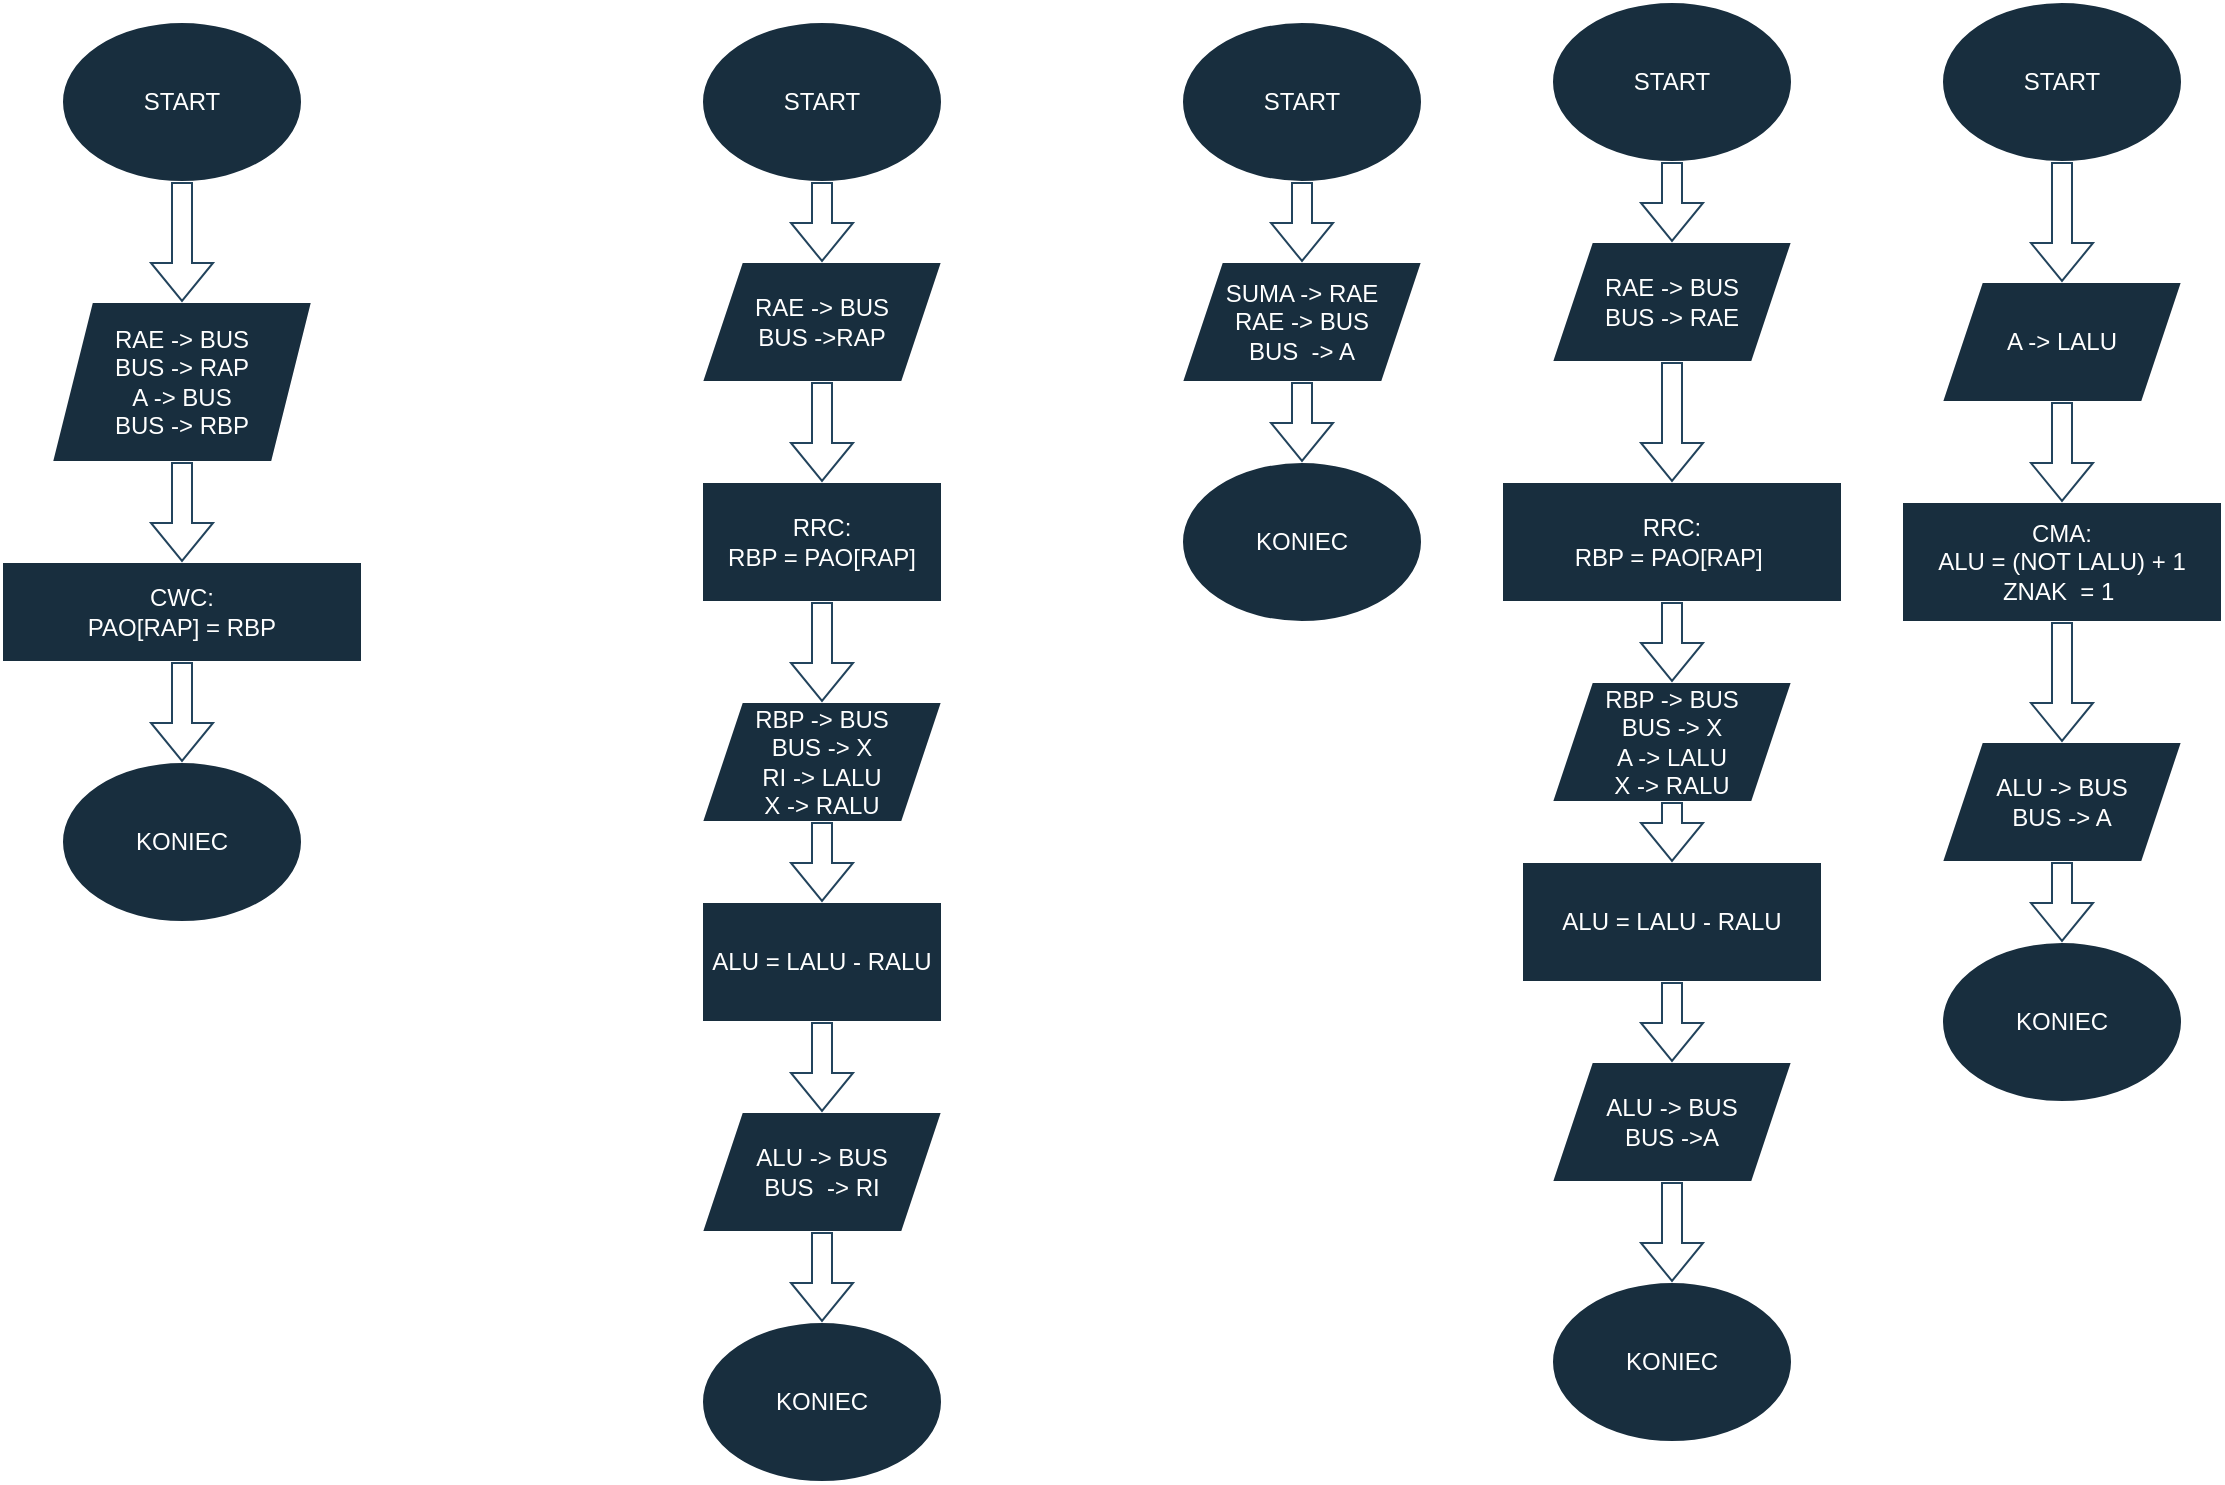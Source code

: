 <mxfile version="22.1.3" type="device">
  <diagram id="C5RBs43oDa-KdzZeNtuy" name="Page-1">
    <mxGraphModel dx="472" dy="748" grid="1" gridSize="10" guides="1" tooltips="1" connect="1" arrows="1" fold="1" page="1" pageScale="1" pageWidth="827" pageHeight="1169" background="#ffffff" math="0" shadow="0">
      <root>
        <mxCell id="WIyWlLk6GJQsqaUBKTNV-0" />
        <mxCell id="WIyWlLk6GJQsqaUBKTNV-1" parent="WIyWlLk6GJQsqaUBKTNV-0" />
        <mxCell id="GKH92N6BGslbQWLBMuUn-0" value="START" style="ellipse;whiteSpace=wrap;html=1;labelBackgroundColor=none;fillColor=#182E3E;strokeColor=#FFFFFF;fontColor=#FFFFFF;" vertex="1" parent="WIyWlLk6GJQsqaUBKTNV-1">
          <mxGeometry x="965" y="30" width="120" height="80" as="geometry" />
        </mxCell>
        <mxCell id="GKH92N6BGslbQWLBMuUn-1" value="RAE -&amp;gt; BUS&lt;br&gt;BUS -&amp;gt; RAE" style="shape=parallelogram;perimeter=parallelogramPerimeter;whiteSpace=wrap;html=1;fixedSize=1;labelBackgroundColor=none;fillColor=#182E3E;strokeColor=#FFFFFF;fontColor=#FFFFFF;" vertex="1" parent="WIyWlLk6GJQsqaUBKTNV-1">
          <mxGeometry x="965" y="150" width="120" height="60" as="geometry" />
        </mxCell>
        <mxCell id="GKH92N6BGslbQWLBMuUn-2" value="RRC:&lt;br&gt;RBP = PAO[RAP]&amp;nbsp;" style="rounded=0;whiteSpace=wrap;html=1;labelBackgroundColor=none;fillColor=#182E3E;strokeColor=#FFFFFF;fontColor=#FFFFFF;" vertex="1" parent="WIyWlLk6GJQsqaUBKTNV-1">
          <mxGeometry x="940" y="270" width="170" height="60" as="geometry" />
        </mxCell>
        <mxCell id="GKH92N6BGslbQWLBMuUn-3" value="RBP -&amp;gt; BUS&lt;br&gt;BUS -&amp;gt; X&lt;br&gt;A -&amp;gt; LALU&lt;br&gt;X -&amp;gt; RALU" style="shape=parallelogram;perimeter=parallelogramPerimeter;whiteSpace=wrap;html=1;fixedSize=1;labelBackgroundColor=none;fillColor=#182E3E;strokeColor=#FFFFFF;fontColor=#FFFFFF;" vertex="1" parent="WIyWlLk6GJQsqaUBKTNV-1">
          <mxGeometry x="965" y="370" width="120" height="60" as="geometry" />
        </mxCell>
        <mxCell id="GKH92N6BGslbQWLBMuUn-4" value="ALU = LALU - RALU" style="rounded=0;whiteSpace=wrap;html=1;labelBackgroundColor=none;fillColor=#182E3E;strokeColor=#FFFFFF;fontColor=#FFFFFF;" vertex="1" parent="WIyWlLk6GJQsqaUBKTNV-1">
          <mxGeometry x="950" y="460" width="150" height="60" as="geometry" />
        </mxCell>
        <mxCell id="GKH92N6BGslbQWLBMuUn-5" value="ALU -&amp;gt; BUS&lt;br&gt;BUS -&amp;gt;A" style="shape=parallelogram;perimeter=parallelogramPerimeter;whiteSpace=wrap;html=1;fixedSize=1;labelBackgroundColor=none;fillColor=#182E3E;strokeColor=#FFFFFF;fontColor=#FFFFFF;" vertex="1" parent="WIyWlLk6GJQsqaUBKTNV-1">
          <mxGeometry x="965" y="560" width="120" height="60" as="geometry" />
        </mxCell>
        <mxCell id="GKH92N6BGslbQWLBMuUn-6" value="KONIEC" style="ellipse;whiteSpace=wrap;html=1;labelBackgroundColor=none;fillColor=#182E3E;strokeColor=#FFFFFF;fontColor=#FFFFFF;" vertex="1" parent="WIyWlLk6GJQsqaUBKTNV-1">
          <mxGeometry x="965" y="670" width="120" height="80" as="geometry" />
        </mxCell>
        <mxCell id="GKH92N6BGslbQWLBMuUn-8" value="" style="shape=flexArrow;endArrow=classic;html=1;rounded=0;labelBackgroundColor=none;strokeColor=#23445D;fontColor=default;" edge="1" parent="WIyWlLk6GJQsqaUBKTNV-1" source="GKH92N6BGslbQWLBMuUn-0" target="GKH92N6BGslbQWLBMuUn-1">
          <mxGeometry width="50" height="50" relative="1" as="geometry">
            <mxPoint x="1015" y="430" as="sourcePoint" />
            <mxPoint x="1065" y="380" as="targetPoint" />
          </mxGeometry>
        </mxCell>
        <mxCell id="GKH92N6BGslbQWLBMuUn-9" value="" style="shape=flexArrow;endArrow=classic;html=1;rounded=0;labelBackgroundColor=none;strokeColor=#23445D;fontColor=default;" edge="1" parent="WIyWlLk6GJQsqaUBKTNV-1" source="GKH92N6BGslbQWLBMuUn-1" target="GKH92N6BGslbQWLBMuUn-2">
          <mxGeometry width="50" height="50" relative="1" as="geometry">
            <mxPoint x="1015" y="430" as="sourcePoint" />
            <mxPoint x="1065" y="380" as="targetPoint" />
          </mxGeometry>
        </mxCell>
        <mxCell id="GKH92N6BGslbQWLBMuUn-10" value="" style="shape=flexArrow;endArrow=classic;html=1;rounded=0;labelBackgroundColor=none;strokeColor=#23445D;fontColor=default;" edge="1" parent="WIyWlLk6GJQsqaUBKTNV-1" source="GKH92N6BGslbQWLBMuUn-2" target="GKH92N6BGslbQWLBMuUn-3">
          <mxGeometry width="50" height="50" relative="1" as="geometry">
            <mxPoint x="1185" y="390" as="sourcePoint" />
            <mxPoint x="1235" y="340" as="targetPoint" />
          </mxGeometry>
        </mxCell>
        <mxCell id="GKH92N6BGslbQWLBMuUn-12" value="" style="shape=flexArrow;endArrow=classic;html=1;rounded=0;labelBackgroundColor=none;strokeColor=#23445D;fontColor=default;" edge="1" parent="WIyWlLk6GJQsqaUBKTNV-1" source="GKH92N6BGslbQWLBMuUn-3" target="GKH92N6BGslbQWLBMuUn-4">
          <mxGeometry width="50" height="50" relative="1" as="geometry">
            <mxPoint x="1015" y="430" as="sourcePoint" />
            <mxPoint x="1065" y="380" as="targetPoint" />
          </mxGeometry>
        </mxCell>
        <mxCell id="GKH92N6BGslbQWLBMuUn-13" value="" style="shape=flexArrow;endArrow=classic;html=1;rounded=0;entryX=0.5;entryY=0;entryDx=0;entryDy=0;labelBackgroundColor=none;strokeColor=#23445D;fontColor=default;" edge="1" parent="WIyWlLk6GJQsqaUBKTNV-1" source="GKH92N6BGslbQWLBMuUn-4" target="GKH92N6BGslbQWLBMuUn-5">
          <mxGeometry width="50" height="50" relative="1" as="geometry">
            <mxPoint x="1155" y="430" as="sourcePoint" />
            <mxPoint x="1205" y="380" as="targetPoint" />
          </mxGeometry>
        </mxCell>
        <mxCell id="GKH92N6BGslbQWLBMuUn-14" value="" style="shape=flexArrow;endArrow=classic;html=1;rounded=0;labelBackgroundColor=none;strokeColor=#23445D;fontColor=default;" edge="1" parent="WIyWlLk6GJQsqaUBKTNV-1" source="GKH92N6BGslbQWLBMuUn-5" target="GKH92N6BGslbQWLBMuUn-6">
          <mxGeometry width="50" height="50" relative="1" as="geometry">
            <mxPoint x="1015" y="430" as="sourcePoint" />
            <mxPoint x="1065" y="380" as="targetPoint" />
          </mxGeometry>
        </mxCell>
        <mxCell id="GKH92N6BGslbQWLBMuUn-15" value="START" style="ellipse;whiteSpace=wrap;html=1;strokeColor=#FFFFFF;fontColor=#FFFFFF;fillColor=#182E3E;" vertex="1" parent="WIyWlLk6GJQsqaUBKTNV-1">
          <mxGeometry x="1160" y="30" width="120" height="80" as="geometry" />
        </mxCell>
        <mxCell id="GKH92N6BGslbQWLBMuUn-16" value="A -&amp;gt; LALU" style="shape=parallelogram;perimeter=parallelogramPerimeter;whiteSpace=wrap;html=1;fixedSize=1;strokeColor=#FFFFFF;fontColor=#FFFFFF;fillColor=#182E3E;" vertex="1" parent="WIyWlLk6GJQsqaUBKTNV-1">
          <mxGeometry x="1160" y="170" width="120" height="60" as="geometry" />
        </mxCell>
        <mxCell id="GKH92N6BGslbQWLBMuUn-17" value="CMA:&lt;br&gt;ALU = (NOT LALU) + 1&lt;br&gt;ZNAK&amp;nbsp; = 1&amp;nbsp;" style="rounded=0;whiteSpace=wrap;html=1;strokeColor=#FFFFFF;fontColor=#FFFFFF;fillColor=#182E3E;" vertex="1" parent="WIyWlLk6GJQsqaUBKTNV-1">
          <mxGeometry x="1140" y="280" width="160" height="60" as="geometry" />
        </mxCell>
        <mxCell id="GKH92N6BGslbQWLBMuUn-18" value="ALU -&amp;gt; BUS&lt;br&gt;BUS -&amp;gt; A" style="shape=parallelogram;perimeter=parallelogramPerimeter;whiteSpace=wrap;html=1;fixedSize=1;strokeColor=#FFFFFF;fontColor=#FFFFFF;fillColor=#182E3E;" vertex="1" parent="WIyWlLk6GJQsqaUBKTNV-1">
          <mxGeometry x="1160" y="400" width="120" height="60" as="geometry" />
        </mxCell>
        <mxCell id="GKH92N6BGslbQWLBMuUn-19" value="KONIEC" style="ellipse;whiteSpace=wrap;html=1;strokeColor=#FFFFFF;fontColor=#FFFFFF;fillColor=#182E3E;" vertex="1" parent="WIyWlLk6GJQsqaUBKTNV-1">
          <mxGeometry x="1160" y="500" width="120" height="80" as="geometry" />
        </mxCell>
        <mxCell id="GKH92N6BGslbQWLBMuUn-20" value="" style="shape=flexArrow;endArrow=classic;html=1;rounded=0;strokeColor=#23445D;" edge="1" parent="WIyWlLk6GJQsqaUBKTNV-1" source="GKH92N6BGslbQWLBMuUn-15" target="GKH92N6BGslbQWLBMuUn-16">
          <mxGeometry width="50" height="50" relative="1" as="geometry">
            <mxPoint x="1050" y="430" as="sourcePoint" />
            <mxPoint x="1100" y="380" as="targetPoint" />
          </mxGeometry>
        </mxCell>
        <mxCell id="GKH92N6BGslbQWLBMuUn-21" value="" style="shape=flexArrow;endArrow=classic;html=1;rounded=0;strokeColor=#23445D;" edge="1" parent="WIyWlLk6GJQsqaUBKTNV-1" source="GKH92N6BGslbQWLBMuUn-16" target="GKH92N6BGslbQWLBMuUn-17">
          <mxGeometry width="50" height="50" relative="1" as="geometry">
            <mxPoint x="1050" y="430" as="sourcePoint" />
            <mxPoint x="1100" y="380" as="targetPoint" />
          </mxGeometry>
        </mxCell>
        <mxCell id="GKH92N6BGslbQWLBMuUn-22" value="" style="shape=flexArrow;endArrow=classic;html=1;rounded=0;strokeColor=#23445D;" edge="1" parent="WIyWlLk6GJQsqaUBKTNV-1" source="GKH92N6BGslbQWLBMuUn-17" target="GKH92N6BGslbQWLBMuUn-18">
          <mxGeometry width="50" height="50" relative="1" as="geometry">
            <mxPoint x="1050" y="430" as="sourcePoint" />
            <mxPoint x="1100" y="380" as="targetPoint" />
          </mxGeometry>
        </mxCell>
        <mxCell id="GKH92N6BGslbQWLBMuUn-23" value="" style="shape=flexArrow;endArrow=classic;html=1;rounded=0;strokeColor=#23445D;" edge="1" parent="WIyWlLk6GJQsqaUBKTNV-1" source="GKH92N6BGslbQWLBMuUn-18" target="GKH92N6BGslbQWLBMuUn-19">
          <mxGeometry width="50" height="50" relative="1" as="geometry">
            <mxPoint x="1050" y="430" as="sourcePoint" />
            <mxPoint x="1100" y="380" as="targetPoint" />
          </mxGeometry>
        </mxCell>
        <mxCell id="GKH92N6BGslbQWLBMuUn-24" value="START" style="ellipse;whiteSpace=wrap;html=1;strokeColor=#FFFFFF;fontColor=#FFFFFF;fillColor=#182E3E;" vertex="1" parent="WIyWlLk6GJQsqaUBKTNV-1">
          <mxGeometry x="780" y="40" width="120" height="80" as="geometry" />
        </mxCell>
        <mxCell id="GKH92N6BGslbQWLBMuUn-25" value="SUMA -&amp;gt; RAE&lt;br&gt;RAE -&amp;gt; BUS&lt;br&gt;BUS&amp;nbsp; -&amp;gt; A" style="shape=parallelogram;perimeter=parallelogramPerimeter;whiteSpace=wrap;html=1;fixedSize=1;strokeColor=#FFFFFF;fontColor=#FFFFFF;fillColor=#182E3E;" vertex="1" parent="WIyWlLk6GJQsqaUBKTNV-1">
          <mxGeometry x="780" y="160" width="120" height="60" as="geometry" />
        </mxCell>
        <mxCell id="GKH92N6BGslbQWLBMuUn-26" value="KONIEC" style="ellipse;whiteSpace=wrap;html=1;strokeColor=#FFFFFF;fontColor=#FFFFFF;fillColor=#182E3E;" vertex="1" parent="WIyWlLk6GJQsqaUBKTNV-1">
          <mxGeometry x="780" y="260" width="120" height="80" as="geometry" />
        </mxCell>
        <mxCell id="GKH92N6BGslbQWLBMuUn-27" value="" style="shape=flexArrow;endArrow=classic;html=1;rounded=0;strokeColor=#23445D;" edge="1" parent="WIyWlLk6GJQsqaUBKTNV-1" source="GKH92N6BGslbQWLBMuUn-24" target="GKH92N6BGslbQWLBMuUn-25">
          <mxGeometry width="50" height="50" relative="1" as="geometry">
            <mxPoint x="1010" y="420" as="sourcePoint" />
            <mxPoint x="1060" y="370" as="targetPoint" />
          </mxGeometry>
        </mxCell>
        <mxCell id="GKH92N6BGslbQWLBMuUn-28" value="" style="shape=flexArrow;endArrow=classic;html=1;rounded=0;strokeColor=#23445D;" edge="1" parent="WIyWlLk6GJQsqaUBKTNV-1" source="GKH92N6BGslbQWLBMuUn-25" target="GKH92N6BGslbQWLBMuUn-26">
          <mxGeometry width="50" height="50" relative="1" as="geometry">
            <mxPoint x="1010" y="420" as="sourcePoint" />
            <mxPoint x="1060" y="370" as="targetPoint" />
          </mxGeometry>
        </mxCell>
        <mxCell id="GKH92N6BGslbQWLBMuUn-29" value="START" style="ellipse;whiteSpace=wrap;html=1;strokeColor=#FFFFFF;fontColor=#FFFFFF;fillColor=#182E3E;" vertex="1" parent="WIyWlLk6GJQsqaUBKTNV-1">
          <mxGeometry x="540" y="40" width="120" height="80" as="geometry" />
        </mxCell>
        <mxCell id="GKH92N6BGslbQWLBMuUn-30" value="RAE -&amp;gt; BUS&lt;br&gt;BUS -&amp;gt;RAP" style="shape=parallelogram;perimeter=parallelogramPerimeter;whiteSpace=wrap;html=1;fixedSize=1;strokeColor=#FFFFFF;fontColor=#FFFFFF;fillColor=#182E3E;" vertex="1" parent="WIyWlLk6GJQsqaUBKTNV-1">
          <mxGeometry x="540" y="160" width="120" height="60" as="geometry" />
        </mxCell>
        <mxCell id="GKH92N6BGslbQWLBMuUn-31" value="RRC:&lt;br&gt;RBP = PAO[RAP]" style="rounded=0;whiteSpace=wrap;html=1;strokeColor=#FFFFFF;fontColor=#FFFFFF;fillColor=#182E3E;" vertex="1" parent="WIyWlLk6GJQsqaUBKTNV-1">
          <mxGeometry x="540" y="270" width="120" height="60" as="geometry" />
        </mxCell>
        <mxCell id="GKH92N6BGslbQWLBMuUn-32" value="RBP -&amp;gt; BUS&lt;br&gt;BUS -&amp;gt; X&lt;br&gt;RI -&amp;gt; LALU&lt;br&gt;X -&amp;gt; RALU" style="shape=parallelogram;perimeter=parallelogramPerimeter;whiteSpace=wrap;html=1;fixedSize=1;strokeColor=#FFFFFF;fontColor=#FFFFFF;fillColor=#182E3E;" vertex="1" parent="WIyWlLk6GJQsqaUBKTNV-1">
          <mxGeometry x="540" y="380" width="120" height="60" as="geometry" />
        </mxCell>
        <mxCell id="GKH92N6BGslbQWLBMuUn-33" value="ALU = LALU - RALU" style="rounded=0;whiteSpace=wrap;html=1;strokeColor=#FFFFFF;fontColor=#FFFFFF;fillColor=#182E3E;" vertex="1" parent="WIyWlLk6GJQsqaUBKTNV-1">
          <mxGeometry x="540" y="480" width="120" height="60" as="geometry" />
        </mxCell>
        <mxCell id="GKH92N6BGslbQWLBMuUn-34" value="ALU -&amp;gt; BUS&lt;br&gt;BUS&amp;nbsp; -&amp;gt; RI" style="shape=parallelogram;perimeter=parallelogramPerimeter;whiteSpace=wrap;html=1;fixedSize=1;strokeColor=#FFFFFF;fontColor=#FFFFFF;fillColor=#182E3E;" vertex="1" parent="WIyWlLk6GJQsqaUBKTNV-1">
          <mxGeometry x="540" y="585" width="120" height="60" as="geometry" />
        </mxCell>
        <mxCell id="GKH92N6BGslbQWLBMuUn-35" value="KONIEC" style="ellipse;whiteSpace=wrap;html=1;strokeColor=#FFFFFF;fontColor=#FFFFFF;fillColor=#182E3E;" vertex="1" parent="WIyWlLk6GJQsqaUBKTNV-1">
          <mxGeometry x="540" y="690" width="120" height="80" as="geometry" />
        </mxCell>
        <mxCell id="GKH92N6BGslbQWLBMuUn-36" value="" style="shape=flexArrow;endArrow=classic;html=1;rounded=0;strokeColor=#23445D;" edge="1" parent="WIyWlLk6GJQsqaUBKTNV-1" source="GKH92N6BGslbQWLBMuUn-29" target="GKH92N6BGslbQWLBMuUn-30">
          <mxGeometry width="50" height="50" relative="1" as="geometry">
            <mxPoint x="690" y="410" as="sourcePoint" />
            <mxPoint x="740" y="360" as="targetPoint" />
          </mxGeometry>
        </mxCell>
        <mxCell id="GKH92N6BGslbQWLBMuUn-37" value="" style="shape=flexArrow;endArrow=classic;html=1;rounded=0;strokeColor=#23445D;exitX=0.5;exitY=1;exitDx=0;exitDy=0;" edge="1" parent="WIyWlLk6GJQsqaUBKTNV-1" source="GKH92N6BGslbQWLBMuUn-30" target="GKH92N6BGslbQWLBMuUn-31">
          <mxGeometry width="50" height="50" relative="1" as="geometry">
            <mxPoint x="690" y="410" as="sourcePoint" />
            <mxPoint x="740" y="360" as="targetPoint" />
          </mxGeometry>
        </mxCell>
        <mxCell id="GKH92N6BGslbQWLBMuUn-38" value="" style="shape=flexArrow;endArrow=classic;html=1;rounded=0;strokeColor=#23445D;" edge="1" parent="WIyWlLk6GJQsqaUBKTNV-1" source="GKH92N6BGslbQWLBMuUn-31" target="GKH92N6BGslbQWLBMuUn-32">
          <mxGeometry width="50" height="50" relative="1" as="geometry">
            <mxPoint x="690" y="410" as="sourcePoint" />
            <mxPoint x="740" y="360" as="targetPoint" />
          </mxGeometry>
        </mxCell>
        <mxCell id="GKH92N6BGslbQWLBMuUn-39" value="" style="shape=flexArrow;endArrow=classic;html=1;rounded=0;strokeColor=#23445D;" edge="1" parent="WIyWlLk6GJQsqaUBKTNV-1" source="GKH92N6BGslbQWLBMuUn-32" target="GKH92N6BGslbQWLBMuUn-33">
          <mxGeometry width="50" height="50" relative="1" as="geometry">
            <mxPoint x="690" y="410" as="sourcePoint" />
            <mxPoint x="740" y="360" as="targetPoint" />
          </mxGeometry>
        </mxCell>
        <mxCell id="GKH92N6BGslbQWLBMuUn-40" value="" style="shape=flexArrow;endArrow=classic;html=1;rounded=0;strokeColor=#23445D;" edge="1" parent="WIyWlLk6GJQsqaUBKTNV-1" source="GKH92N6BGslbQWLBMuUn-33" target="GKH92N6BGslbQWLBMuUn-34">
          <mxGeometry width="50" height="50" relative="1" as="geometry">
            <mxPoint x="690" y="410" as="sourcePoint" />
            <mxPoint x="740" y="360" as="targetPoint" />
          </mxGeometry>
        </mxCell>
        <mxCell id="GKH92N6BGslbQWLBMuUn-41" value="" style="shape=flexArrow;endArrow=classic;html=1;rounded=0;strokeColor=#23445D;" edge="1" parent="WIyWlLk6GJQsqaUBKTNV-1" source="GKH92N6BGslbQWLBMuUn-34" target="GKH92N6BGslbQWLBMuUn-35">
          <mxGeometry width="50" height="50" relative="1" as="geometry">
            <mxPoint x="690" y="410" as="sourcePoint" />
            <mxPoint x="740" y="360" as="targetPoint" />
          </mxGeometry>
        </mxCell>
        <mxCell id="GKH92N6BGslbQWLBMuUn-42" value="START" style="ellipse;whiteSpace=wrap;html=1;strokeColor=#FFFFFF;fontColor=#FFFFFF;fillColor=#182E3E;" vertex="1" parent="WIyWlLk6GJQsqaUBKTNV-1">
          <mxGeometry x="220" y="40" width="120" height="80" as="geometry" />
        </mxCell>
        <mxCell id="GKH92N6BGslbQWLBMuUn-43" value="RAE -&amp;gt; BUS&lt;br&gt;BUS -&amp;gt; RAP&lt;br&gt;A -&amp;gt; BUS&lt;br&gt;BUS -&amp;gt; RBP" style="shape=parallelogram;perimeter=parallelogramPerimeter;whiteSpace=wrap;html=1;fixedSize=1;strokeColor=#FFFFFF;fontColor=#FFFFFF;fillColor=#182E3E;" vertex="1" parent="WIyWlLk6GJQsqaUBKTNV-1">
          <mxGeometry x="215" y="180" width="130" height="80" as="geometry" />
        </mxCell>
        <mxCell id="GKH92N6BGslbQWLBMuUn-44" value="CWC:&lt;br&gt;PAO[RAP] = RBP" style="rounded=0;whiteSpace=wrap;html=1;strokeColor=#FFFFFF;fontColor=#FFFFFF;fillColor=#182E3E;" vertex="1" parent="WIyWlLk6GJQsqaUBKTNV-1">
          <mxGeometry x="190" y="310" width="180" height="50" as="geometry" />
        </mxCell>
        <mxCell id="GKH92N6BGslbQWLBMuUn-45" value="KONIEC" style="ellipse;whiteSpace=wrap;html=1;strokeColor=#FFFFFF;fontColor=#FFFFFF;fillColor=#182E3E;" vertex="1" parent="WIyWlLk6GJQsqaUBKTNV-1">
          <mxGeometry x="220" y="410" width="120" height="80" as="geometry" />
        </mxCell>
        <mxCell id="GKH92N6BGslbQWLBMuUn-47" value="" style="shape=flexArrow;endArrow=classic;html=1;rounded=0;strokeColor=#23445D;" edge="1" parent="WIyWlLk6GJQsqaUBKTNV-1" source="GKH92N6BGslbQWLBMuUn-42" target="GKH92N6BGslbQWLBMuUn-43">
          <mxGeometry width="50" height="50" relative="1" as="geometry">
            <mxPoint x="230" y="440" as="sourcePoint" />
            <mxPoint x="280" y="390" as="targetPoint" />
          </mxGeometry>
        </mxCell>
        <mxCell id="GKH92N6BGslbQWLBMuUn-49" value="" style="shape=flexArrow;endArrow=classic;html=1;rounded=0;strokeColor=#23445D;" edge="1" parent="WIyWlLk6GJQsqaUBKTNV-1" source="GKH92N6BGslbQWLBMuUn-43" target="GKH92N6BGslbQWLBMuUn-44">
          <mxGeometry width="50" height="50" relative="1" as="geometry">
            <mxPoint x="230" y="440" as="sourcePoint" />
            <mxPoint x="280" y="390" as="targetPoint" />
          </mxGeometry>
        </mxCell>
        <mxCell id="GKH92N6BGslbQWLBMuUn-50" value="" style="shape=flexArrow;endArrow=classic;html=1;rounded=0;strokeColor=#23445D;" edge="1" parent="WIyWlLk6GJQsqaUBKTNV-1" source="GKH92N6BGslbQWLBMuUn-44" target="GKH92N6BGslbQWLBMuUn-45">
          <mxGeometry width="50" height="50" relative="1" as="geometry">
            <mxPoint x="230" y="440" as="sourcePoint" />
            <mxPoint x="280" y="390" as="targetPoint" />
          </mxGeometry>
        </mxCell>
      </root>
    </mxGraphModel>
  </diagram>
</mxfile>
